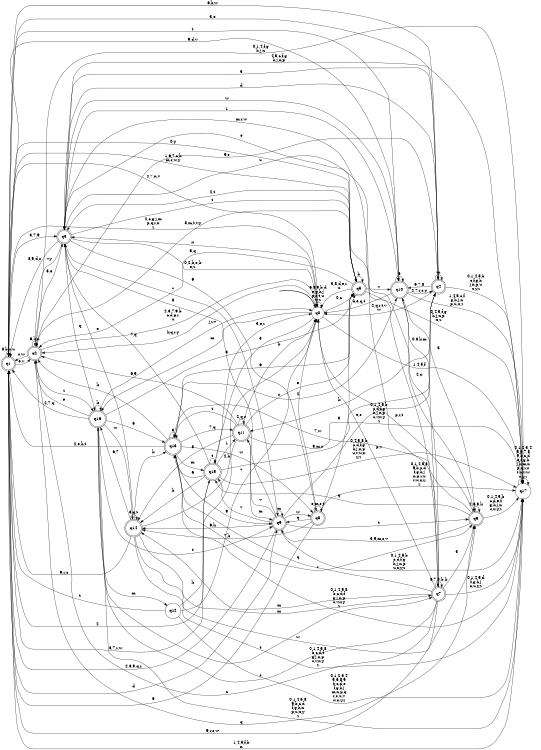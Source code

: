 digraph BlueStar {
__start0 [style = invis, shape = none, label = "", width = 0, height = 0];

rankdir=LR;
size="8,5";

s0 [style="filled", color="black", fillcolor="white" shape="circle", label="q0"];
s1 [style="rounded,filled", color="black", fillcolor="white" shape="doublecircle", label="q1"];
s2 [style="rounded,filled", color="black", fillcolor="white" shape="doublecircle", label="q2"];
s3 [style="rounded,filled", color="black", fillcolor="white" shape="doublecircle", label="q3"];
s4 [style="rounded,filled", color="black", fillcolor="white" shape="doublecircle", label="q4"];
s5 [style="rounded,filled", color="black", fillcolor="white" shape="doublecircle", label="q5"];
s6 [style="rounded,filled", color="black", fillcolor="white" shape="doublecircle", label="q6"];
s7 [style="rounded,filled", color="black", fillcolor="white" shape="doublecircle", label="q7"];
s8 [style="rounded,filled", color="black", fillcolor="white" shape="doublecircle", label="q8"];
s9 [style="rounded,filled", color="black", fillcolor="white" shape="doublecircle", label="q9"];
s10 [style="rounded,filled", color="black", fillcolor="white" shape="doublecircle", label="q10"];
s11 [style="rounded,filled", color="black", fillcolor="white" shape="doublecircle", label="q11"];
s12 [style="filled", color="black", fillcolor="white" shape="circle", label="q12"];
s13 [style="rounded,filled", color="black", fillcolor="white" shape="doublecircle", label="q13"];
s14 [style="rounded,filled", color="black", fillcolor="white" shape="doublecircle", label="q14"];
s15 [style="rounded,filled", color="black", fillcolor="white" shape="doublecircle", label="q15"];
s16 [style="rounded,filled", color="black", fillcolor="white" shape="doublecircle", label="q16"];
s17 [style="filled", color="black", fillcolor="white" shape="circle", label="q17"];
subgraph cluster_main { 
	graph [pad=".75", ranksep="0.15", nodesep="0.15"];
	 style=invis; 
	__start0 -> s0 [penwidth=2];
}
s0 -> s0 [label="6,8,9,b,d\ne,g,h,j\np,s,t,u\nw,z"];
s0 -> s1 [label="2,7,n,v"];
s0 -> s2 [label="k,q,r,y"];
s0 -> s3 [label="x"];
s0 -> s5 [label="0,c"];
s0 -> s15 [label="3"];
s0 -> s16 [label="m"];
s0 -> s17 [label="1,4,5,f"];
s1 -> s0 [label="2,c,g,j,m\np,q,r,x\nz"];
s1 -> s1 [label="8,b,s,u"];
s1 -> s2 [label="e,v"];
s1 -> s3 [label="3,7,9"];
s1 -> s4 [label="6,k,w"];
s1 -> s5 [label="0,y"];
s1 -> s9 [label="d"];
s1 -> s10 [label="t"];
s1 -> s17 [label="1,4,5,f,h\nn"];
s2 -> s0 [label="2,3,7,9,b\nc,d,p,r\nu"];
s2 -> s1 [label="s,w"];
s2 -> s2 [label="6,k,x"];
s2 -> s3 [label="5,e"];
s2 -> s5 [label="8,m,t,v,y"];
s2 -> s6 [label="q"];
s2 -> s16 [label="z"];
s2 -> s17 [label="0,1,4,f,g\nh,j,n"];
s3 -> s0 [label="0,2,b,e,k\nx,z"];
s3 -> s1 [label="8,9,d,s"];
s3 -> s2 [label="v,y"];
s3 -> s4 [label="3"];
s3 -> s5 [label="t"];
s3 -> s6 [label="u"];
s3 -> s7 [label="m,r,w"];
s3 -> s8 [label="6"];
s3 -> s9 [label="7"];
s3 -> s10 [label="1"];
s3 -> s16 [label="q"];
s3 -> s17 [label="4,5,c,f,g\nh,j,n,p"];
s4 -> s0 [label="2,q,r,t,v\nw"];
s4 -> s1 [label="3,e"];
s4 -> s2 [label="9,s"];
s4 -> s3 [label="d"];
s4 -> s4 [label="m"];
s4 -> s10 [label="6,7,8"];
s4 -> s11 [label="k"];
s4 -> s17 [label="0,1,4,5,b\nc,f,g,h\nj,n,p,u\nx,y,z"];
s5 -> s0 [label="3,8,d,e,r\nu"];
s5 -> s1 [label="1,6,7,c,k\nm,s,w,y"];
s5 -> s2 [label="9,q"];
s5 -> s3 [label="2,t"];
s5 -> s5 [label="b"];
s5 -> s10 [label="v"];
s5 -> s17 [label="0,4,5,f,g\nh,j,n,p\nx,z"];
s6 -> s0 [label="p,r,t"];
s6 -> s6 [label="2,6,8,k"];
s6 -> s9 [label="3,9,m,s,v"];
s6 -> s13 [label="7,w"];
s6 -> s15 [label="q"];
s6 -> s17 [label="0,1,4,5,b\nc,d,e,f\ng,h,j,n\nu,x,y,z"];
s7 -> s0 [label="p,v"];
s7 -> s1 [label="9,r,s,w"];
s7 -> s2 [label="c"];
s7 -> s3 [label="e"];
s7 -> s6 [label="3"];
s7 -> s7 [label="6,7,8,b,k"];
s7 -> s10 [label="2,x"];
s7 -> s13 [label="q"];
s7 -> s14 [label="m"];
s7 -> s16 [label="t"];
s7 -> s17 [label="0,1,4,5,d\nf,g,h,j\nn,u,y,z"];
s8 -> s0 [label="2"];
s8 -> s1 [label="6"];
s8 -> s5 [label="3"];
s8 -> s8 [label="e,m,s,t"];
s8 -> s9 [label="q"];
s8 -> s14 [label="7,k"];
s8 -> s17 [label="0,1,4,5,8\n9,b,c,d\nf,g,h,j\nn,p,r,u\nv,w,x,y\nz"];
s9 -> s1 [label="2,3,9,q,r"];
s9 -> s3 [label="8"];
s9 -> s4 [label="e,s"];
s9 -> s6 [label="t"];
s9 -> s8 [label="w"];
s9 -> s9 [label="m"];
s9 -> s11 [label="v"];
s9 -> s14 [label="6,k"];
s9 -> s15 [label="7"];
s9 -> s17 [label="0,1,4,5,b\nc,d,f,g\nh,j,n,p\nu,x,y,z"];
s10 -> s0 [label="b,e,q,t"];
s10 -> s1 [label="9,d,v"];
s10 -> s3 [label="w"];
s10 -> s4 [label="2,7,r,s,y"];
s10 -> s6 [label="3"];
s10 -> s7 [label="0,8,k,m"];
s10 -> s10 [label="6"];
s10 -> s17 [label="1,4,5,c,f\ng,h,j,n\np,u,x,z"];
s11 -> s0 [label="k"];
s11 -> s1 [label="3,7,r,w"];
s11 -> s2 [label="6,9"];
s11 -> s5 [label="e"];
s11 -> s9 [label="m"];
s11 -> s11 [label="2,q,s"];
s11 -> s13 [label="t"];
s11 -> s14 [label="8"];
s11 -> s17 [label="0,1,4,5,b\nc,d,f,g\nh,j,n,p\nu,v,x,y\nz"];
s12 -> s0 [label="7"];
s12 -> s1 [label="t"];
s12 -> s15 [label="k"];
s12 -> s17 [label="0,1,2,3,4\n5,6,8,9\nb,c,d,e\nf,g,h,j\nm,n,p,q\nr,s,u,v\nw,x,y,z"];
s13 -> s1 [label="2,e,h,t"];
s13 -> s2 [label="k"];
s13 -> s5 [label="6"];
s13 -> s6 [label="r"];
s13 -> s8 [label="w"];
s13 -> s9 [label="9"];
s13 -> s10 [label="s"];
s13 -> s11 [label="7,q"];
s13 -> s13 [label="3"];
s13 -> s15 [label="m"];
s13 -> s17 [label="0,1,4,5,8\nb,c,d,f\ng,j,n,p\nu,v,x,y\nz"];
s14 -> s0 [label="2,h"];
s14 -> s1 [label="9,r,s"];
s14 -> s3 [label="e"];
s14 -> s6 [label="w"];
s14 -> s7 [label="m"];
s14 -> s13 [label="k"];
s14 -> s14 [label="3,q,t"];
s14 -> s16 [label="6,7"];
s14 -> s17 [label="0,1,4,5,8\nb,c,d,f\ng,j,n,p\nu,v,x,y\nz"];
s15 -> s0 [label="3,e,r"];
s15 -> s1 [label="2"];
s15 -> s3 [label="7,q"];
s15 -> s4 [label="9,m,s"];
s15 -> s11 [label="1"];
s15 -> s13 [label="6"];
s15 -> s14 [label="k"];
s15 -> s15 [label="t"];
s15 -> s17 [label="0,4,5,8,b\nc,d,f,g\nh,j,n,p\nu,v,w,x\ny,z"];
s16 -> s0 [label="j,r,v"];
s16 -> s1 [label="2,7,q"];
s16 -> s2 [label="e"];
s16 -> s5 [label="3"];
s16 -> s7 [label="t"];
s16 -> s9 [label="s"];
s16 -> s12 [label="m"];
s16 -> s13 [label="6"];
s16 -> s14 [label="w"];
s16 -> s16 [label="k"];
s16 -> s17 [label="0,1,4,5,8\n9,b,c,d\nf,g,h,n\np,u,x,y\nz"];
s17 -> s17 [label="0,1,2,3,4\n5,6,7,8\n9,b,c,d\ne,f,g,h\nj,k,m,n\np,q,r,s\nt,u,v,w\nx,y,z"];

}
